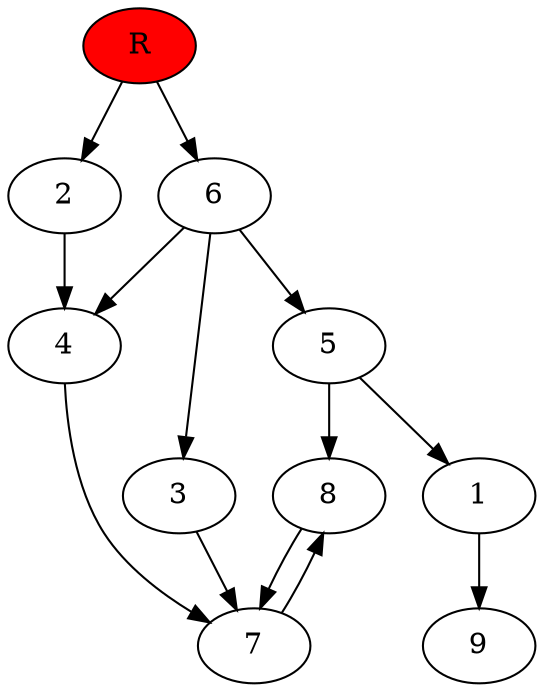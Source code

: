 digraph prb37152 {
	1
	2
	3
	4
	5
	6
	7
	8
	R [fillcolor="#ff0000" style=filled]
	1 -> 9
	2 -> 4
	3 -> 7
	4 -> 7
	5 -> 1
	5 -> 8
	6 -> 3
	6 -> 4
	6 -> 5
	7 -> 8
	8 -> 7
	R -> 2
	R -> 6
}
